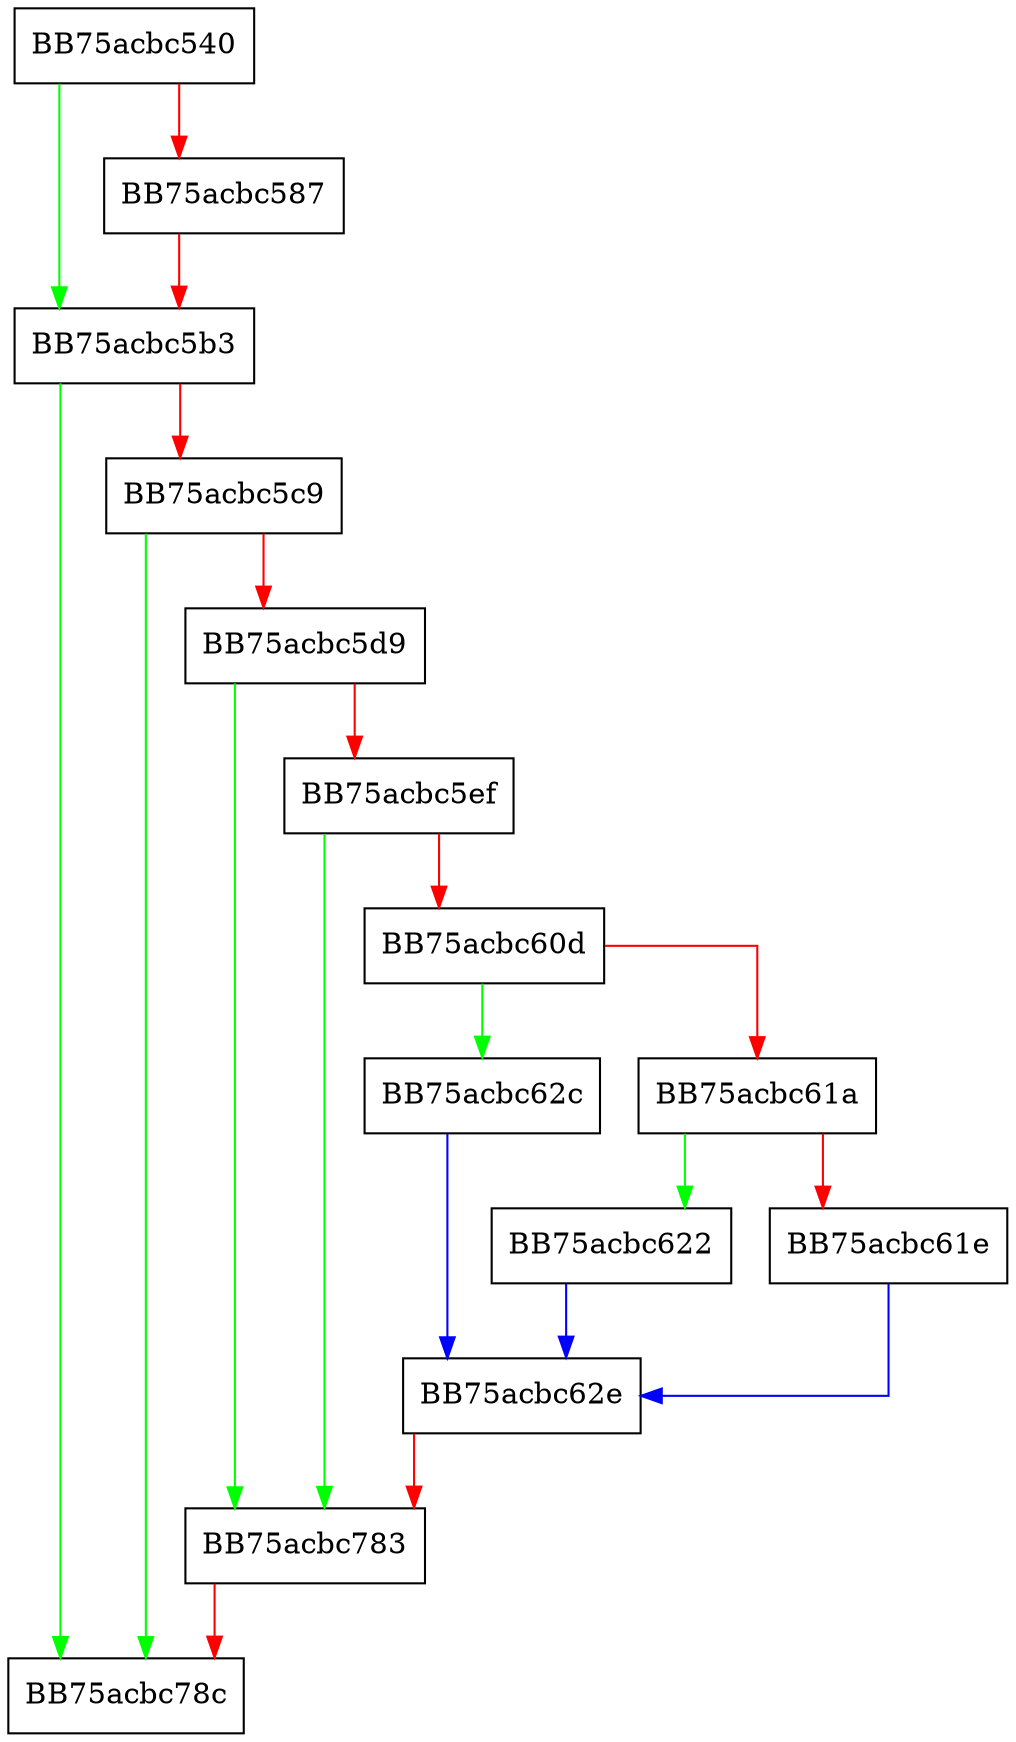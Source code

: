 digraph Scan {
  node [shape="box"];
  graph [splines=ortho];
  BB75acbc540 -> BB75acbc5b3 [color="green"];
  BB75acbc540 -> BB75acbc587 [color="red"];
  BB75acbc587 -> BB75acbc5b3 [color="red"];
  BB75acbc5b3 -> BB75acbc78c [color="green"];
  BB75acbc5b3 -> BB75acbc5c9 [color="red"];
  BB75acbc5c9 -> BB75acbc78c [color="green"];
  BB75acbc5c9 -> BB75acbc5d9 [color="red"];
  BB75acbc5d9 -> BB75acbc783 [color="green"];
  BB75acbc5d9 -> BB75acbc5ef [color="red"];
  BB75acbc5ef -> BB75acbc783 [color="green"];
  BB75acbc5ef -> BB75acbc60d [color="red"];
  BB75acbc60d -> BB75acbc62c [color="green"];
  BB75acbc60d -> BB75acbc61a [color="red"];
  BB75acbc61a -> BB75acbc622 [color="green"];
  BB75acbc61a -> BB75acbc61e [color="red"];
  BB75acbc61e -> BB75acbc62e [color="blue"];
  BB75acbc622 -> BB75acbc62e [color="blue"];
  BB75acbc62c -> BB75acbc62e [color="blue"];
  BB75acbc62e -> BB75acbc783 [color="red"];
  BB75acbc783 -> BB75acbc78c [color="red"];
}
